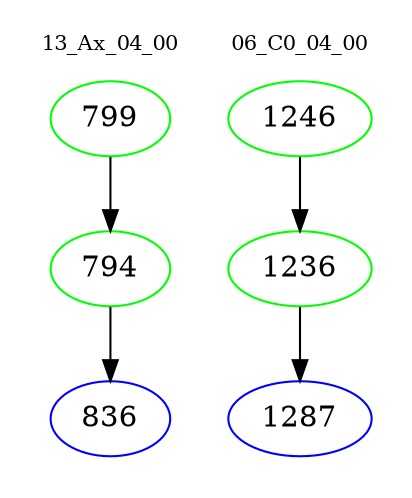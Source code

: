 digraph{
subgraph cluster_0 {
color = white
label = "13_Ax_04_00";
fontsize=10;
T0_799 [label="799", color="green"]
T0_799 -> T0_794 [color="black"]
T0_794 [label="794", color="green"]
T0_794 -> T0_836 [color="black"]
T0_836 [label="836", color="blue"]
}
subgraph cluster_1 {
color = white
label = "06_C0_04_00";
fontsize=10;
T1_1246 [label="1246", color="green"]
T1_1246 -> T1_1236 [color="black"]
T1_1236 [label="1236", color="green"]
T1_1236 -> T1_1287 [color="black"]
T1_1287 [label="1287", color="blue"]
}
}
